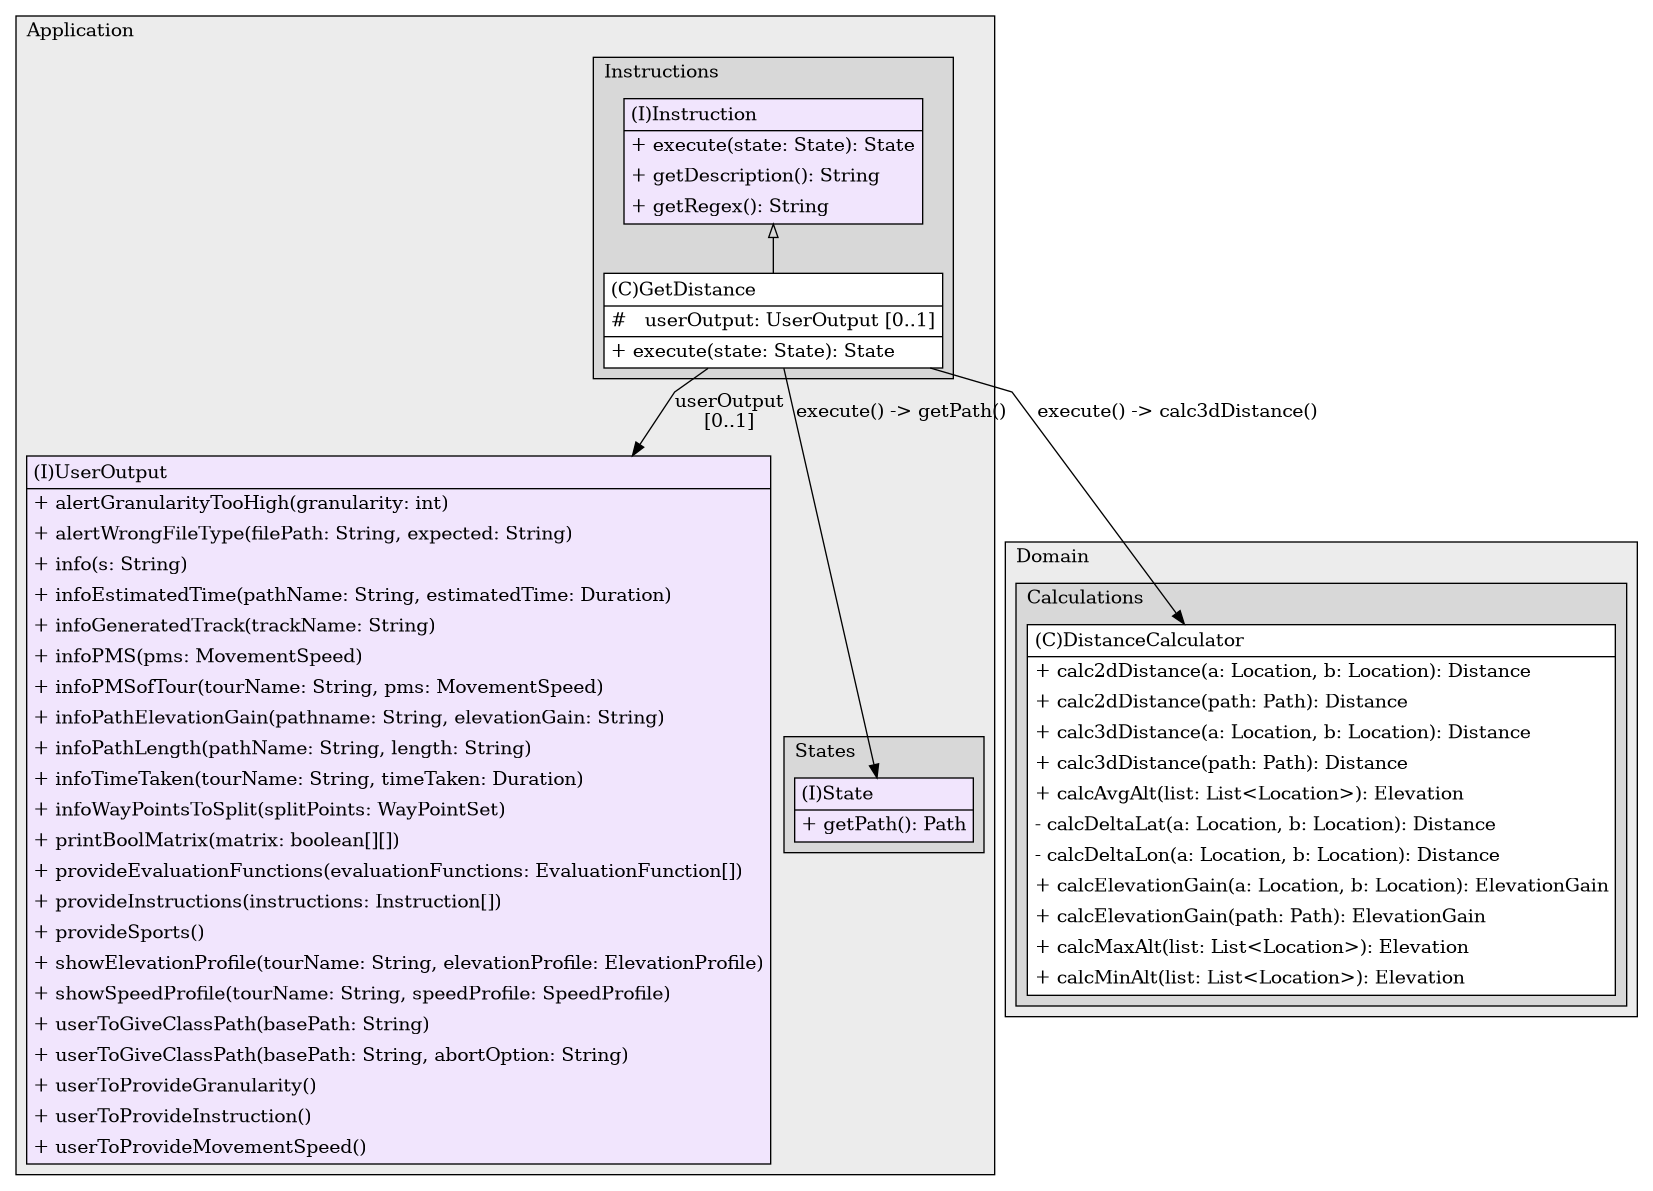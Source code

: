@startuml

/' diagram meta data start
config=StructureConfiguration;
{
  "projectClassification": {
    "searchMode": "OpenProject", // OpenProject, AllProjects
    "includedProjects": "",
    "pathEndKeywords": "*.impl",
    "isClientPath": "",
    "isClientName": "",
    "isTestPath": "",
    "isTestName": "",
    "isMappingPath": "",
    "isMappingName": "",
    "isDataAccessPath": "",
    "isDataAccessName": "",
    "isDataStructurePath": "",
    "isDataStructureName": "",
    "isInterfaceStructuresPath": "",
    "isInterfaceStructuresName": "",
    "isEntryPointPath": "",
    "isEntryPointName": "",
    "treatFinalFieldsAsMandatory": false
  },
  "graphRestriction": {
    "classPackageExcludeFilter": "",
    "classPackageIncludeFilter": "",
    "classNameExcludeFilter": "",
    "classNameIncludeFilter": "",
    "methodNameExcludeFilter": "",
    "methodNameIncludeFilter": "",
    "removeByInheritance": "", // inheritance/annotation based filtering is done in a second step
    "removeByAnnotation": "",
    "removeByClassPackage": "", // cleanup the graph after inheritance/annotation based filtering is done
    "removeByClassName": "",
    "cutMappings": false,
    "cutEnum": true,
    "cutTests": true,
    "cutClient": true,
    "cutDataAccess": true,
    "cutInterfaceStructures": true,
    "cutDataStructures": true,
    "cutGetterAndSetter": true,
    "cutConstructors": true
  },
  "graphTraversal": {
    "forwardDepth": 1,
    "backwardDepth": 1,
    "classPackageExcludeFilter": "",
    "classPackageIncludeFilter": "",
    "classNameExcludeFilter": "",
    "classNameIncludeFilter": "",
    "methodNameExcludeFilter": "",
    "methodNameIncludeFilter": "",
    "hideMappings": false,
    "hideDataStructures": false,
    "hidePrivateMethods": true,
    "hideInterfaceCalls": false, // indirection: implementation -> interface (is hidden) -> implementation
    "onlyShowApplicationEntryPoints": false, // root node is included
    "useMethodCallsForStructureDiagram": "ForwardOnly" // ForwardOnly, BothDirections, No
  },
  "details": {
    "aggregation": "GroupByClass", // ByClass, GroupByClass, None
    "showClassGenericTypes": true,
    "showMethods": true,
    "showMethodParameterNames": true,
    "showMethodParameterTypes": true,
    "showMethodReturnType": true,
    "showPackageLevels": 2,
    "showDetailedClassStructure": true
  },
  "rootClass": "GPXrechner.Application.Instructions.GetDistance",
  "extensionCallbackMethod": "" // qualified.class.name#methodName - signature: public static String method(String)
}
diagram meta data end '/



digraph g {
    rankdir="TB"
    splines=polyline
    

'nodes 
subgraph cluster_1072845520 { 
   	label=Application
	labeljust=l
	fillcolor="#ececec"
	style=filled
   
   UserOutput402627690[
	label=<<TABLE BORDER="1" CELLBORDER="0" CELLPADDING="4" CELLSPACING="0">
<TR><TD ALIGN="LEFT" >(I)UserOutput</TD></TR>
<HR/>
<TR><TD ALIGN="LEFT" >+ alertGranularityTooHigh(granularity: int)</TD></TR>
<TR><TD ALIGN="LEFT" >+ alertWrongFileType(filePath: String, expected: String)</TD></TR>
<TR><TD ALIGN="LEFT" >+ info(s: String)</TD></TR>
<TR><TD ALIGN="LEFT" >+ infoEstimatedTime(pathName: String, estimatedTime: Duration)</TD></TR>
<TR><TD ALIGN="LEFT" >+ infoGeneratedTrack(trackName: String)</TD></TR>
<TR><TD ALIGN="LEFT" >+ infoPMS(pms: MovementSpeed)</TD></TR>
<TR><TD ALIGN="LEFT" >+ infoPMSofTour(tourName: String, pms: MovementSpeed)</TD></TR>
<TR><TD ALIGN="LEFT" >+ infoPathElevationGain(pathname: String, elevationGain: String)</TD></TR>
<TR><TD ALIGN="LEFT" >+ infoPathLength(pathName: String, length: String)</TD></TR>
<TR><TD ALIGN="LEFT" >+ infoTimeTaken(tourName: String, timeTaken: Duration)</TD></TR>
<TR><TD ALIGN="LEFT" >+ infoWayPointsToSplit(splitPoints: WayPointSet)</TD></TR>
<TR><TD ALIGN="LEFT" >+ printBoolMatrix(matrix: boolean[][])</TD></TR>
<TR><TD ALIGN="LEFT" >+ provideEvaluationFunctions(evaluationFunctions: EvaluationFunction[])</TD></TR>
<TR><TD ALIGN="LEFT" >+ provideInstructions(instructions: Instruction[])</TD></TR>
<TR><TD ALIGN="LEFT" >+ provideSports()</TD></TR>
<TR><TD ALIGN="LEFT" >+ showElevationProfile(tourName: String, elevationProfile: ElevationProfile)</TD></TR>
<TR><TD ALIGN="LEFT" >+ showSpeedProfile(tourName: String, speedProfile: SpeedProfile)</TD></TR>
<TR><TD ALIGN="LEFT" >+ userToGiveClassPath(basePath: String)</TD></TR>
<TR><TD ALIGN="LEFT" >+ userToGiveClassPath(basePath: String, abortOption: String)</TD></TR>
<TR><TD ALIGN="LEFT" >+ userToProvideGranularity()</TD></TR>
<TR><TD ALIGN="LEFT" >+ userToProvideInstruction()</TD></TR>
<TR><TD ALIGN="LEFT" >+ userToProvideMovementSpeed()</TD></TR>
</TABLE>>
	style=filled
	margin=0
	shape=plaintext
	fillcolor="#F1E5FD"
];

subgraph cluster_1114602656 { 
   	label=States
	labeljust=l
	fillcolor="#d8d8d8"
	style=filled
   
   State534505338[
	label=<<TABLE BORDER="1" CELLBORDER="0" CELLPADDING="4" CELLSPACING="0">
<TR><TD ALIGN="LEFT" >(I)State</TD></TR>
<HR/>
<TR><TD ALIGN="LEFT" >+ getPath(): Path</TD></TR>
</TABLE>>
	style=filled
	margin=0
	shape=plaintext
	fillcolor="#F1E5FD"
];
} 

subgraph cluster_899390013 { 
   	label=Instructions
	labeljust=l
	fillcolor="#d8d8d8"
	style=filled
   
   GetDistance1197983005[
	label=<<TABLE BORDER="1" CELLBORDER="0" CELLPADDING="4" CELLSPACING="0">
<TR><TD ALIGN="LEFT" >(C)GetDistance</TD></TR>
<HR/>
<TR><TD ALIGN="LEFT" >#   userOutput: UserOutput [0..1]</TD></TR>
<HR/>
<TR><TD ALIGN="LEFT" >+ execute(state: State): State</TD></TR>
</TABLE>>
	style=filled
	margin=0
	shape=plaintext
	fillcolor="#FFFFFF"
];

Instruction1197983005[
	label=<<TABLE BORDER="1" CELLBORDER="0" CELLPADDING="4" CELLSPACING="0">
<TR><TD ALIGN="LEFT" >(I)Instruction</TD></TR>
<HR/>
<TR><TD ALIGN="LEFT" >+ execute(state: State): State</TD></TR>
<TR><TD ALIGN="LEFT" >+ getDescription(): String</TD></TR>
<TR><TD ALIGN="LEFT" >+ getRegex(): String</TD></TR>
</TABLE>>
	style=filled
	margin=0
	shape=plaintext
	fillcolor="#F1E5FD"
];
} 
} 

subgraph cluster_2052636900 { 
   	label=Domain
	labeljust=l
	fillcolor="#ececec"
	style=filled
   
   subgraph cluster_1146139724 { 
   	label=Calculations
	labeljust=l
	fillcolor="#d8d8d8"
	style=filled
   
   DistanceCalculator1949287398[
	label=<<TABLE BORDER="1" CELLBORDER="0" CELLPADDING="4" CELLSPACING="0">
<TR><TD ALIGN="LEFT" >(C)DistanceCalculator</TD></TR>
<HR/>
<TR><TD ALIGN="LEFT" >+ calc2dDistance(a: Location, b: Location): Distance</TD></TR>
<TR><TD ALIGN="LEFT" >+ calc2dDistance(path: Path): Distance</TD></TR>
<TR><TD ALIGN="LEFT" >+ calc3dDistance(a: Location, b: Location): Distance</TD></TR>
<TR><TD ALIGN="LEFT" >+ calc3dDistance(path: Path): Distance</TD></TR>
<TR><TD ALIGN="LEFT" >+ calcAvgAlt(list: List&lt;Location&gt;): Elevation</TD></TR>
<TR><TD ALIGN="LEFT" >- calcDeltaLat(a: Location, b: Location): Distance</TD></TR>
<TR><TD ALIGN="LEFT" >- calcDeltaLon(a: Location, b: Location): Distance</TD></TR>
<TR><TD ALIGN="LEFT" >+ calcElevationGain(a: Location, b: Location): ElevationGain</TD></TR>
<TR><TD ALIGN="LEFT" >+ calcElevationGain(path: Path): ElevationGain</TD></TR>
<TR><TD ALIGN="LEFT" >+ calcMaxAlt(list: List&lt;Location&gt;): Elevation</TD></TR>
<TR><TD ALIGN="LEFT" >+ calcMinAlt(list: List&lt;Location&gt;): Elevation</TD></TR>
</TABLE>>
	style=filled
	margin=0
	shape=plaintext
	fillcolor="#FFFFFF"
];
} 
} 

'edges    
GetDistance1197983005 -> DistanceCalculator1949287398[label="execute() -> calc3dDistance()"];
GetDistance1197983005 -> State534505338[label="execute() -> getPath()"];
GetDistance1197983005 -> UserOutput402627690[label="userOutput
[0..1]"];
Instruction1197983005 -> GetDistance1197983005[arrowhead=none, arrowtail=empty, dir=both];
    
}
@enduml
